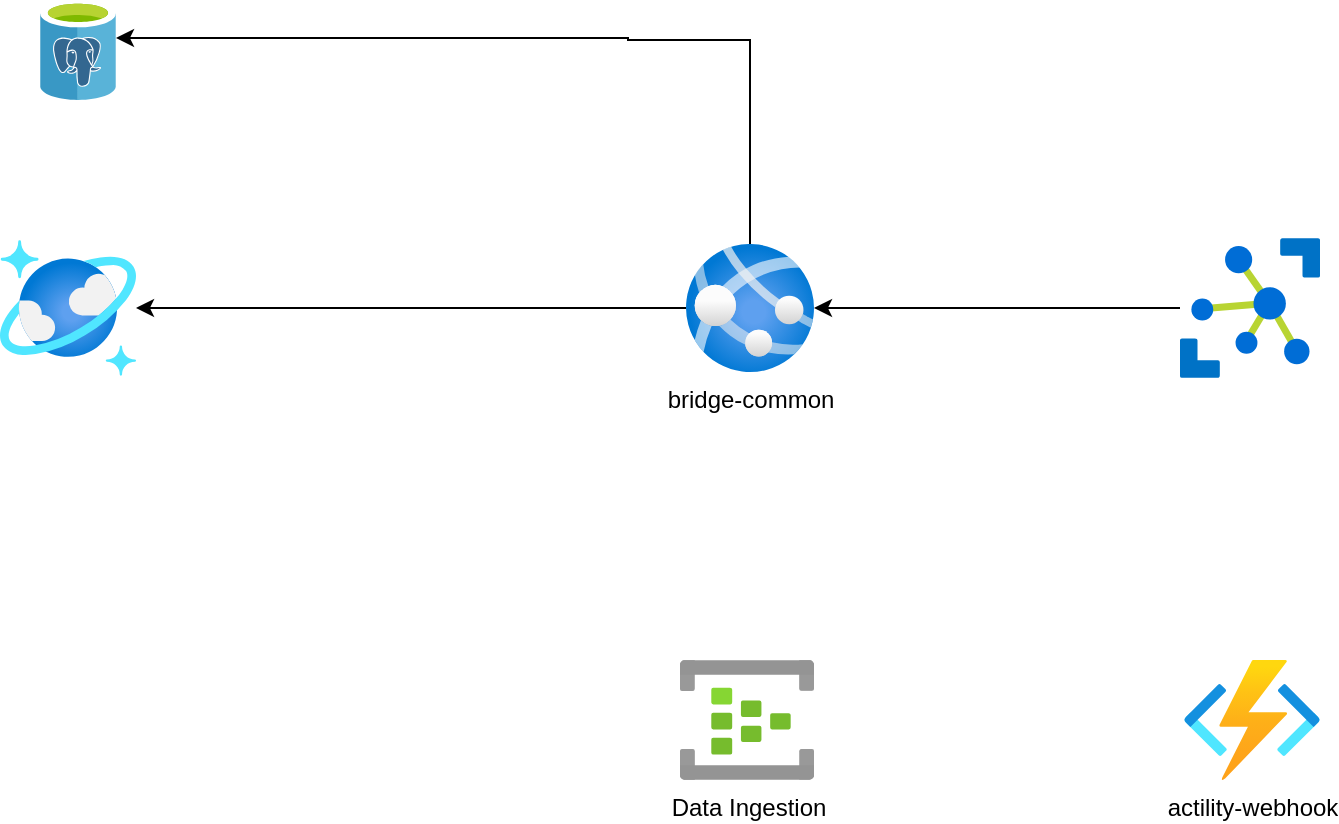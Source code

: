 <mxfile version="24.3.1" type="github">
  <diagram name="Page-1" id="HTUhq75xzCdrkmpdIbcB">
    <mxGraphModel dx="1170" dy="769" grid="1" gridSize="10" guides="1" tooltips="1" connect="1" arrows="1" fold="1" page="1" pageScale="1" pageWidth="850" pageHeight="1100" math="0" shadow="0">
      <root>
        <mxCell id="0" />
        <mxCell id="1" parent="0" />
        <mxCell id="mnNxy6jQzhcaSt8DhOdr-3" style="edgeStyle=orthogonalEdgeStyle;rounded=0;orthogonalLoop=1;jettySize=auto;html=1;" edge="1" parent="1" source="mnNxy6jQzhcaSt8DhOdr-1" target="mnNxy6jQzhcaSt8DhOdr-2">
          <mxGeometry relative="1" as="geometry" />
        </mxCell>
        <mxCell id="mnNxy6jQzhcaSt8DhOdr-1" value="" style="image;sketch=0;aspect=fixed;html=1;points=[];align=center;fontSize=12;image=img/lib/mscae/Azure_IoT_Hub.svg;strokeColor=#0A0A0A;" vertex="1" parent="1">
          <mxGeometry x="620" y="159" width="70" height="70" as="geometry" />
        </mxCell>
        <mxCell id="mnNxy6jQzhcaSt8DhOdr-7" style="edgeStyle=orthogonalEdgeStyle;rounded=0;orthogonalLoop=1;jettySize=auto;html=1;" edge="1" parent="1" source="mnNxy6jQzhcaSt8DhOdr-2" target="mnNxy6jQzhcaSt8DhOdr-5">
          <mxGeometry relative="1" as="geometry" />
        </mxCell>
        <mxCell id="mnNxy6jQzhcaSt8DhOdr-2" value="bridge-common" style="image;aspect=fixed;html=1;points=[];align=center;fontSize=12;image=img/lib/azure2/containers/App_Services.svg;" vertex="1" parent="1">
          <mxGeometry x="373" y="162" width="64" height="64" as="geometry" />
        </mxCell>
        <mxCell id="mnNxy6jQzhcaSt8DhOdr-4" value="Data Ingestion" style="image;aspect=fixed;html=1;points=[];align=center;fontSize=12;image=img/lib/azure2/analytics/Event_Hubs.svg;" vertex="1" parent="1">
          <mxGeometry x="370" y="370" width="67" height="60" as="geometry" />
        </mxCell>
        <mxCell id="mnNxy6jQzhcaSt8DhOdr-5" value="" style="image;aspect=fixed;html=1;points=[];align=center;fontSize=12;image=img/lib/azure2/databases/Azure_Cosmos_DB.svg;" vertex="1" parent="1">
          <mxGeometry x="30" y="160" width="68" height="68" as="geometry" />
        </mxCell>
        <mxCell id="mnNxy6jQzhcaSt8DhOdr-6" value="" style="image;sketch=0;aspect=fixed;html=1;points=[];align=center;fontSize=12;image=img/lib/mscae/Azure_Database_for_PostgreSQL_servers.svg;" vertex="1" parent="1">
          <mxGeometry x="50" y="40" width="38" height="50" as="geometry" />
        </mxCell>
        <mxCell id="mnNxy6jQzhcaSt8DhOdr-8" style="edgeStyle=orthogonalEdgeStyle;rounded=0;orthogonalLoop=1;jettySize=auto;html=1;entryX=1;entryY=0.38;entryDx=0;entryDy=0;entryPerimeter=0;" edge="1" parent="1" source="mnNxy6jQzhcaSt8DhOdr-2" target="mnNxy6jQzhcaSt8DhOdr-6">
          <mxGeometry relative="1" as="geometry">
            <Array as="points">
              <mxPoint x="405" y="60" />
              <mxPoint x="344" y="60" />
              <mxPoint x="344" y="59" />
            </Array>
          </mxGeometry>
        </mxCell>
        <mxCell id="mnNxy6jQzhcaSt8DhOdr-9" value="actility-webhook" style="image;aspect=fixed;html=1;points=[];align=center;fontSize=12;image=img/lib/azure2/iot/Function_Apps.svg;" vertex="1" parent="1">
          <mxGeometry x="622" y="370" width="68" height="60" as="geometry" />
        </mxCell>
      </root>
    </mxGraphModel>
  </diagram>
</mxfile>
